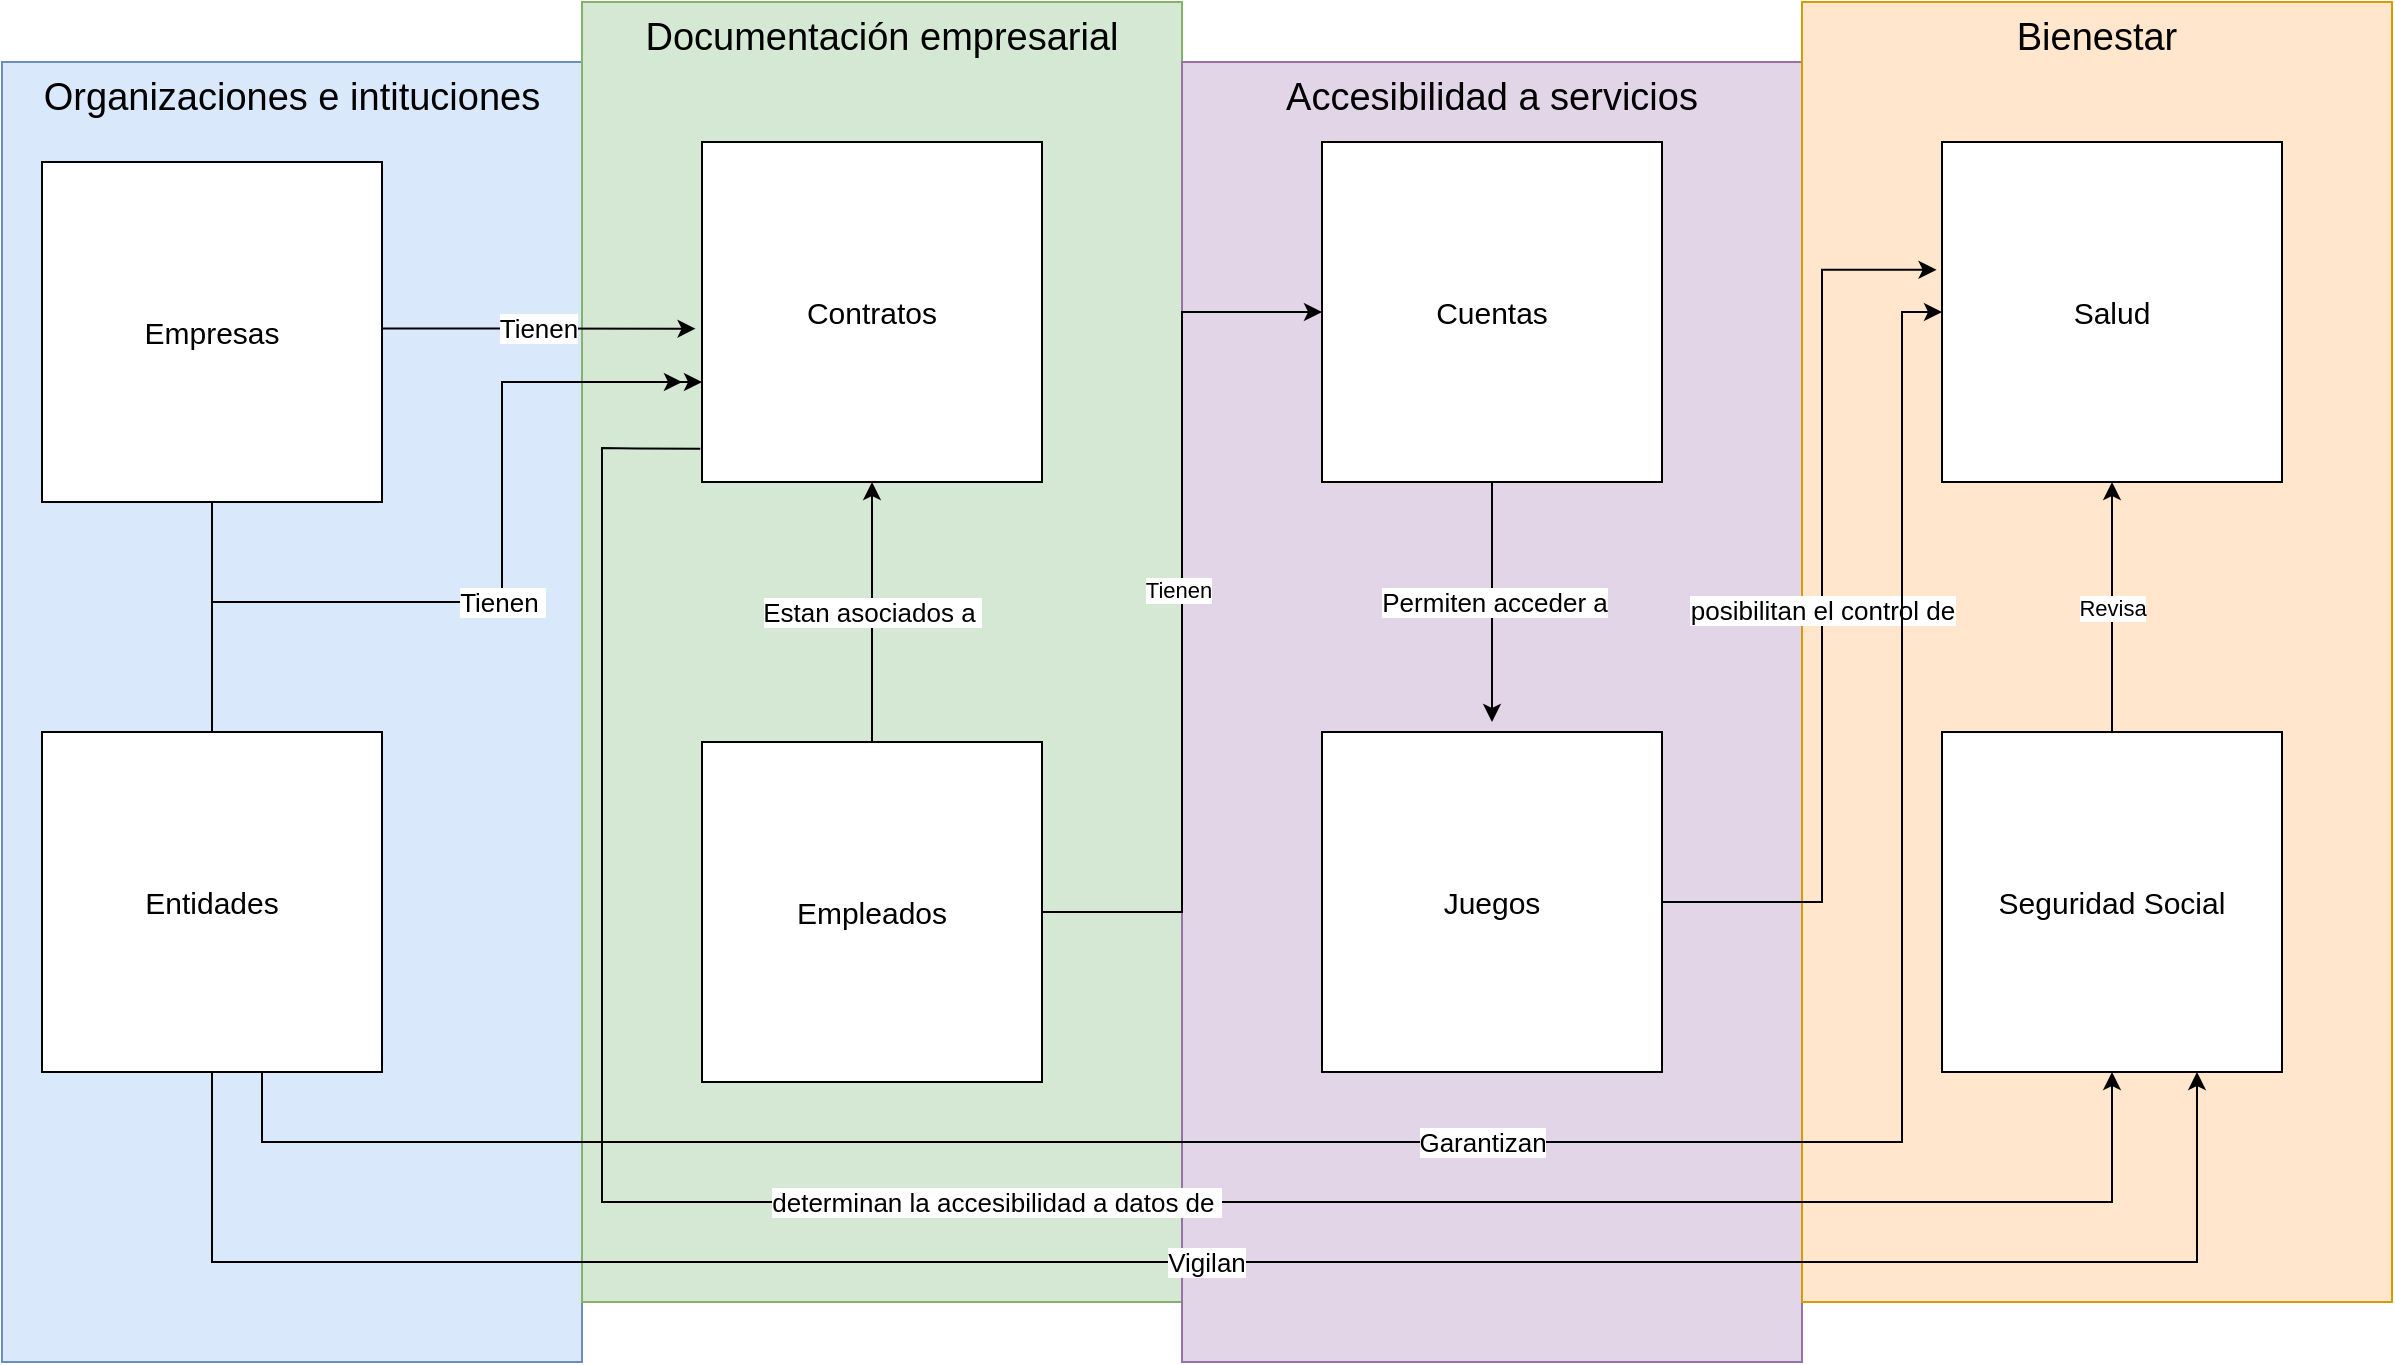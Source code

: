 <mxfile version="13.7.9" type="device"><diagram id="68Pnj0OqMr5G2odHS5xR" name="Página-1"><mxGraphModel dx="2500" dy="979" grid="1" gridSize="10" guides="1" tooltips="1" connect="1" arrows="1" fold="1" page="1" pageScale="1" pageWidth="827" pageHeight="1169" math="0" shadow="0"><root><mxCell id="0"/><mxCell id="1" parent="0"/><mxCell id="Nsx-eHvLIVUX50W0tBjq-27" value="Organizaciones e intituciones" style="rounded=0;whiteSpace=wrap;html=1;verticalAlign=top;fontSize=19;fillColor=#dae8fc;strokeColor=#6c8ebf;" vertex="1" parent="1"><mxGeometry x="-60" y="110" width="290" height="650" as="geometry"/></mxCell><mxCell id="Nsx-eHvLIVUX50W0tBjq-28" value="Documentación empresarial" style="rounded=0;whiteSpace=wrap;html=1;fillColor=#d5e8d4;strokeColor=#82b366;fontSize=19;verticalAlign=top;" vertex="1" parent="1"><mxGeometry x="230" y="80" width="300" height="650" as="geometry"/></mxCell><mxCell id="Nsx-eHvLIVUX50W0tBjq-29" value="Accesibilidad a servicios" style="rounded=0;whiteSpace=wrap;html=1;fillColor=#e1d5e7;strokeColor=#9673a6;verticalAlign=top;fontSize=19;" vertex="1" parent="1"><mxGeometry x="530" y="110" width="310" height="650" as="geometry"/></mxCell><mxCell id="Nsx-eHvLIVUX50W0tBjq-30" value="Bienestar" style="rounded=0;whiteSpace=wrap;html=1;fillColor=#ffe6cc;strokeColor=#d79b00;verticalAlign=top;fontSize=19;" vertex="1" parent="1"><mxGeometry x="840" y="80" width="295" height="650" as="geometry"/></mxCell><mxCell id="Nsx-eHvLIVUX50W0tBjq-16" value="determinan la accesibilidad a datos de&amp;nbsp;" style="edgeStyle=orthogonalEdgeStyle;rounded=0;orthogonalLoop=1;jettySize=auto;html=1;exitX=-0.005;exitY=0.902;exitDx=0;exitDy=0;exitPerimeter=0;fontSize=13;" edge="1" parent="1" source="Nsx-eHvLIVUX50W0tBjq-1" target="Nsx-eHvLIVUX50W0tBjq-6"><mxGeometry relative="1" as="geometry"><Array as="points"><mxPoint x="257" y="303"/><mxPoint x="240" y="303"/><mxPoint x="240" y="680"/><mxPoint x="995" y="680"/></Array></mxGeometry></mxCell><mxCell id="Nsx-eHvLIVUX50W0tBjq-1" value="Contratos" style="whiteSpace=wrap;html=1;aspect=fixed;fontSize=15;" vertex="1" parent="1"><mxGeometry x="290" y="150" width="170" height="170" as="geometry"/></mxCell><mxCell id="Nsx-eHvLIVUX50W0tBjq-11" value="Estan asociados a&amp;nbsp;" style="edgeStyle=orthogonalEdgeStyle;rounded=0;orthogonalLoop=1;jettySize=auto;html=1;entryX=0.5;entryY=1;entryDx=0;entryDy=0;fontSize=13;" edge="1" parent="1" source="Nsx-eHvLIVUX50W0tBjq-3" target="Nsx-eHvLIVUX50W0tBjq-1"><mxGeometry relative="1" as="geometry"/></mxCell><mxCell id="Nsx-eHvLIVUX50W0tBjq-12" style="edgeStyle=orthogonalEdgeStyle;rounded=0;orthogonalLoop=1;jettySize=auto;html=1;entryX=0;entryY=0.5;entryDx=0;entryDy=0;fontSize=13;" edge="1" parent="1" source="Nsx-eHvLIVUX50W0tBjq-3" target="Nsx-eHvLIVUX50W0tBjq-5"><mxGeometry relative="1" as="geometry"/></mxCell><mxCell id="Nsx-eHvLIVUX50W0tBjq-13" value="Tienen" style="edgeLabel;html=1;align=center;verticalAlign=middle;resizable=0;points=[];" vertex="1" connectable="0" parent="Nsx-eHvLIVUX50W0tBjq-12"><mxGeometry x="0.051" y="2" relative="1" as="geometry"><mxPoint as="offset"/></mxGeometry></mxCell><mxCell id="Nsx-eHvLIVUX50W0tBjq-3" value="Empleados" style="whiteSpace=wrap;html=1;aspect=fixed;fontSize=15;" vertex="1" parent="1"><mxGeometry x="290" y="450" width="170" height="170" as="geometry"/></mxCell><mxCell id="Nsx-eHvLIVUX50W0tBjq-15" value="posibilitan el control de" style="edgeStyle=orthogonalEdgeStyle;rounded=0;orthogonalLoop=1;jettySize=auto;html=1;exitX=1;exitY=0.5;exitDx=0;exitDy=0;entryX=-0.016;entryY=0.376;entryDx=0;entryDy=0;entryPerimeter=0;fontSize=13;" edge="1" parent="1" source="Nsx-eHvLIVUX50W0tBjq-4" target="Nsx-eHvLIVUX50W0tBjq-7"><mxGeometry relative="1" as="geometry"><Array as="points"><mxPoint x="850" y="530"/><mxPoint x="850" y="214"/></Array></mxGeometry></mxCell><mxCell id="Nsx-eHvLIVUX50W0tBjq-4" value="Juegos" style="whiteSpace=wrap;html=1;aspect=fixed;fontSize=15;" vertex="1" parent="1"><mxGeometry x="600" y="445" width="170" height="170" as="geometry"/></mxCell><mxCell id="Nsx-eHvLIVUX50W0tBjq-14" value="Permiten acceder a" style="edgeStyle=orthogonalEdgeStyle;rounded=0;orthogonalLoop=1;jettySize=auto;html=1;fontSize=13;" edge="1" parent="1" source="Nsx-eHvLIVUX50W0tBjq-5"><mxGeometry relative="1" as="geometry"><mxPoint x="685" y="440" as="targetPoint"/></mxGeometry></mxCell><mxCell id="Nsx-eHvLIVUX50W0tBjq-5" value="Cuentas" style="whiteSpace=wrap;html=1;aspect=fixed;fontSize=15;" vertex="1" parent="1"><mxGeometry x="600" y="150" width="170" height="170" as="geometry"/></mxCell><mxCell id="Nsx-eHvLIVUX50W0tBjq-20" value="Revisa" style="edgeStyle=orthogonalEdgeStyle;rounded=0;orthogonalLoop=1;jettySize=auto;html=1;entryX=0.5;entryY=1;entryDx=0;entryDy=0;" edge="1" parent="1" source="Nsx-eHvLIVUX50W0tBjq-6" target="Nsx-eHvLIVUX50W0tBjq-7"><mxGeometry relative="1" as="geometry"/></mxCell><mxCell id="Nsx-eHvLIVUX50W0tBjq-6" value="Seguridad Social" style="whiteSpace=wrap;html=1;aspect=fixed;fontSize=15;" vertex="1" parent="1"><mxGeometry x="910" y="445" width="170" height="170" as="geometry"/></mxCell><mxCell id="Nsx-eHvLIVUX50W0tBjq-7" value="Salud" style="whiteSpace=wrap;html=1;aspect=fixed;fontSize=15;" vertex="1" parent="1"><mxGeometry x="910" y="150" width="170" height="170" as="geometry"/></mxCell><mxCell id="Nsx-eHvLIVUX50W0tBjq-17" value="Tienen" style="edgeStyle=orthogonalEdgeStyle;rounded=0;orthogonalLoop=1;jettySize=auto;html=1;entryX=-0.019;entryY=0.549;entryDx=0;entryDy=0;entryPerimeter=0;fontSize=13;" edge="1" parent="1" source="Nsx-eHvLIVUX50W0tBjq-8" target="Nsx-eHvLIVUX50W0tBjq-1"><mxGeometry relative="1" as="geometry"><Array as="points"><mxPoint x="195" y="243"/></Array></mxGeometry></mxCell><mxCell id="Nsx-eHvLIVUX50W0tBjq-25" style="edgeStyle=orthogonalEdgeStyle;rounded=0;orthogonalLoop=1;jettySize=auto;html=1;exitX=0.5;exitY=1;exitDx=0;exitDy=0;" edge="1" parent="1" source="Nsx-eHvLIVUX50W0tBjq-8"><mxGeometry relative="1" as="geometry"><mxPoint x="280" y="270" as="targetPoint"/><Array as="points"><mxPoint x="45" y="380"/><mxPoint x="190" y="380"/><mxPoint x="190" y="270"/></Array></mxGeometry></mxCell><mxCell id="Nsx-eHvLIVUX50W0tBjq-8" value="Empresas" style="whiteSpace=wrap;html=1;aspect=fixed;fontSize=15;" vertex="1" parent="1"><mxGeometry x="-40" y="160" width="170" height="170" as="geometry"/></mxCell><mxCell id="Nsx-eHvLIVUX50W0tBjq-18" value="Vigilan" style="edgeStyle=orthogonalEdgeStyle;rounded=0;orthogonalLoop=1;jettySize=auto;html=1;entryX=0.75;entryY=1;entryDx=0;entryDy=0;fontSize=13;" edge="1" parent="1" source="Nsx-eHvLIVUX50W0tBjq-9" target="Nsx-eHvLIVUX50W0tBjq-6"><mxGeometry relative="1" as="geometry"><Array as="points"><mxPoint x="45" y="710"/><mxPoint x="1038" y="710"/></Array></mxGeometry></mxCell><mxCell id="Nsx-eHvLIVUX50W0tBjq-23" value="Tienen&amp;nbsp;" style="edgeStyle=orthogonalEdgeStyle;rounded=0;orthogonalLoop=1;jettySize=auto;html=1;fontSize=13;" edge="1" parent="1" source="Nsx-eHvLIVUX50W0tBjq-9" target="Nsx-eHvLIVUX50W0tBjq-1"><mxGeometry relative="1" as="geometry"><Array as="points"><mxPoint x="45" y="380"/><mxPoint x="190" y="380"/><mxPoint x="190" y="270"/></Array></mxGeometry></mxCell><mxCell id="Nsx-eHvLIVUX50W0tBjq-31" value="Garantizan" style="edgeStyle=orthogonalEdgeStyle;rounded=0;orthogonalLoop=1;jettySize=auto;html=1;fontSize=13;" edge="1" parent="1" source="Nsx-eHvLIVUX50W0tBjq-9" target="Nsx-eHvLIVUX50W0tBjq-7"><mxGeometry relative="1" as="geometry"><Array as="points"><mxPoint x="70" y="650"/><mxPoint x="890" y="650"/><mxPoint x="890" y="235"/></Array></mxGeometry></mxCell><mxCell id="Nsx-eHvLIVUX50W0tBjq-9" value="Entidades" style="whiteSpace=wrap;html=1;aspect=fixed;fontSize=15;" vertex="1" parent="1"><mxGeometry x="-40" y="445" width="170" height="170" as="geometry"/></mxCell></root></mxGraphModel></diagram></mxfile>